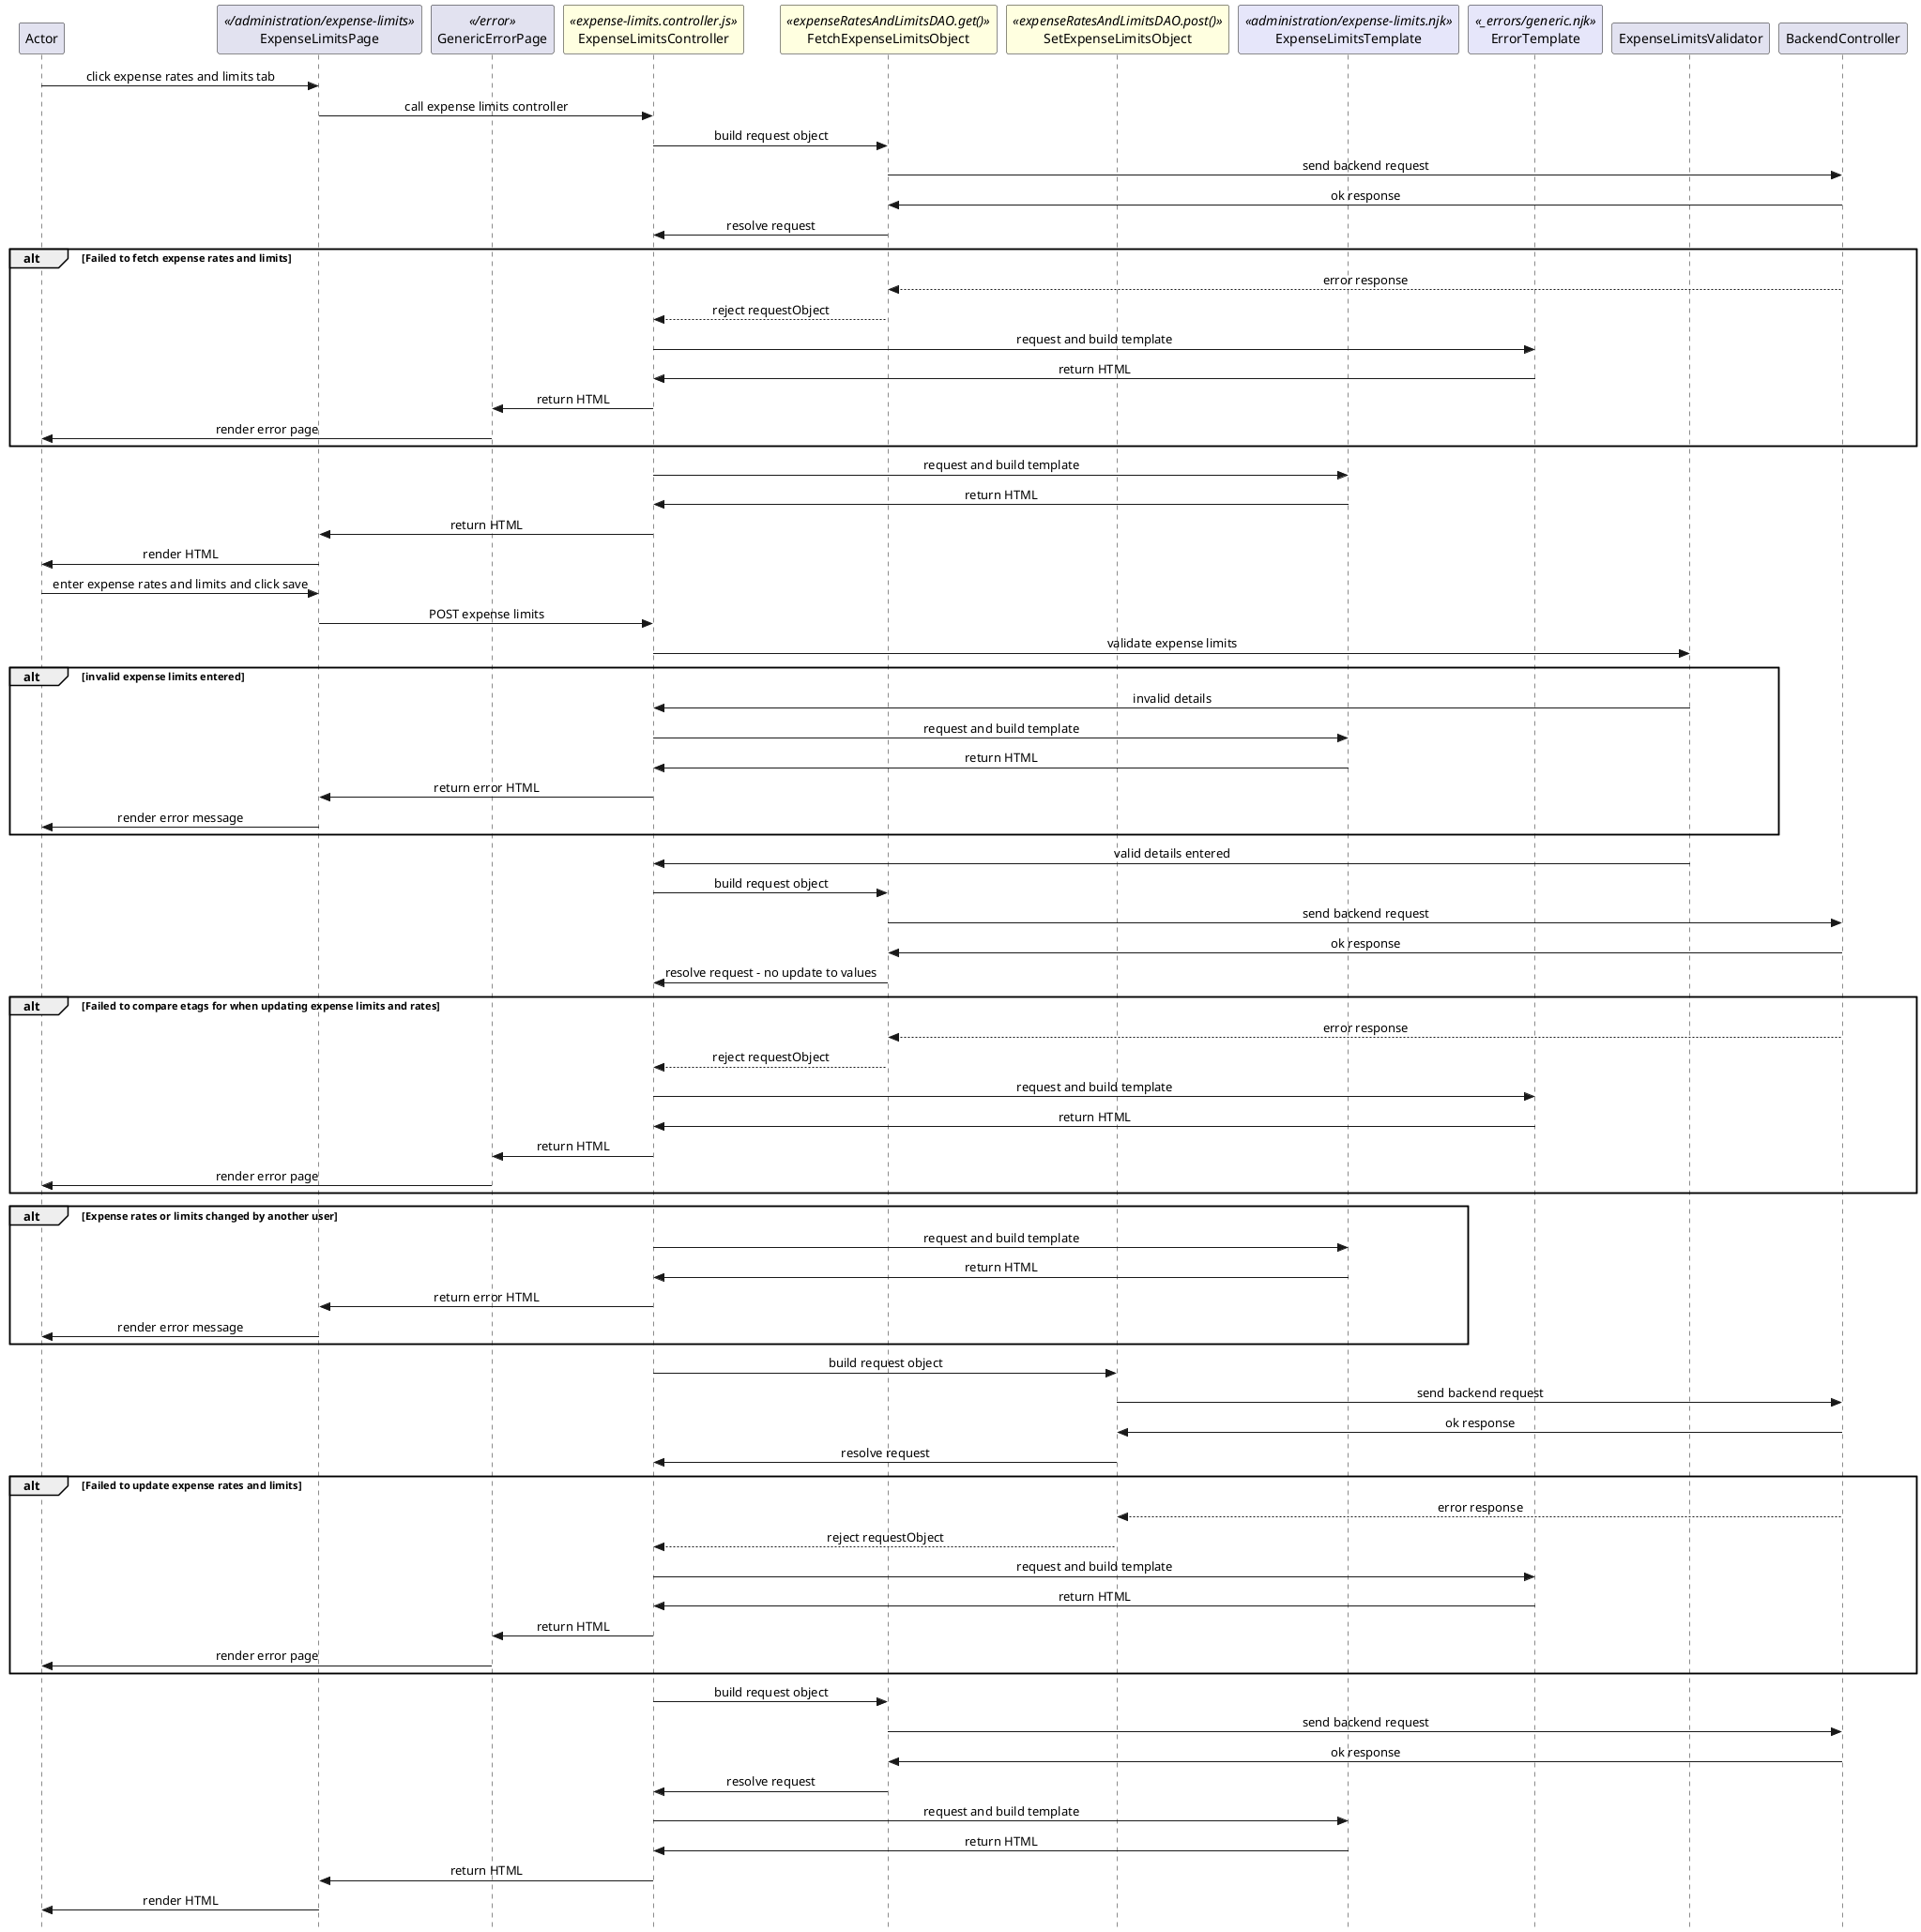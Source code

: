 @startuml update-expense-rates-and-limits

skinparam Style strictuml 
skinparam SequenceMessageAlignment center

participant Actor

''' LOCAL ROUTING
participant ExpenseLimitsPage <</administration/expense-limits>>
participant GenericErrorPage <</error>>

''' CONTROLLER AND REQUEST OBJECTS
participant ExpenseLimitsController <<expense-limits.controller.js>> #lightyellow
participant FetchExpenseLimitsObject <<expenseRatesAndLimitsDAO.get()>> #lightyellow
participant SetExpenseLimitsObject <<expenseRatesAndLimitsDAO.post()>> #lightyellow

''' TEMPLATES
participant ExpenseLimitsTemplate <<administration/expense-limits.njk>> #lavender
participant ErrorTemplate <<_errors/generic.njk>> #lavender

''' FILTERS AND VALIDATORS
participant ExpenseLimitsValidator

''' BACKEND CONTROLLER
participant BackendController

Actor -> ExpenseLimitsPage : click expense rates and limits tab
ExpenseLimitsPage -> ExpenseLimitsController : call expense limits controller
 
ExpenseLimitsController -> FetchExpenseLimitsObject : build request object
FetchExpenseLimitsObject -> BackendController : send backend request
FetchExpenseLimitsObject <- BackendController : ok response
ExpenseLimitsController <- FetchExpenseLimitsObject : resolve request

alt Failed to fetch expense rates and limits
    FetchExpenseLimitsObject <-- BackendController : error response
    ExpenseLimitsController <-- FetchExpenseLimitsObject : reject requestObject
    ExpenseLimitsController -> ErrorTemplate : request and build template
    ExpenseLimitsController <- ErrorTemplate : return HTML
    GenericErrorPage <- ExpenseLimitsController : return HTML
    Actor <- GenericErrorPage : render error page
end

ExpenseLimitsController -> ExpenseLimitsTemplate : request and build template
ExpenseLimitsController <- ExpenseLimitsTemplate : return HTML
ExpenseLimitsPage <- ExpenseLimitsController : return HTML
Actor <- ExpenseLimitsPage : render HTML

Actor -> ExpenseLimitsPage : enter expense rates and limits and click save

ExpenseLimitsPage -> ExpenseLimitsController : POST expense limits
ExpenseLimitsController -> ExpenseLimitsValidator : validate expense limits

alt invalid expense limits entered
  ExpenseLimitsController <- ExpenseLimitsValidator : invalid details
  ExpenseLimitsController -> ExpenseLimitsTemplate : request and build template
  ExpenseLimitsController <- ExpenseLimitsTemplate : return HTML
  ExpenseLimitsPage <- ExpenseLimitsController : return error HTML
  Actor <- ExpenseLimitsPage : render error message
end

ExpenseLimitsController <- ExpenseLimitsValidator : valid details entered

ExpenseLimitsController -> FetchExpenseLimitsObject : build request object
FetchExpenseLimitsObject -> BackendController : send backend request
FetchExpenseLimitsObject <- BackendController : ok response
ExpenseLimitsController <- FetchExpenseLimitsObject : resolve request - no update to values

alt Failed to compare etags for when updating expense limits and rates
    FetchExpenseLimitsObject <-- BackendController : error response
    ExpenseLimitsController <-- FetchExpenseLimitsObject : reject requestObject
    ExpenseLimitsController -> ErrorTemplate : request and build template
    ExpenseLimitsController <- ErrorTemplate : return HTML
    GenericErrorPage <- ExpenseLimitsController : return HTML
    Actor <- GenericErrorPage : render error page
end

alt Expense rates or limits changed by another user 
  ExpenseLimitsController -> ExpenseLimitsTemplate : request and build template
  ExpenseLimitsController <- ExpenseLimitsTemplate : return HTML
  ExpenseLimitsPage <- ExpenseLimitsController : return error HTML
  Actor <- ExpenseLimitsPage : render error message
end

ExpenseLimitsController -> SetExpenseLimitsObject : build request object
SetExpenseLimitsObject -> BackendController : send backend request
SetExpenseLimitsObject <- BackendController : ok response
ExpenseLimitsController <- SetExpenseLimitsObject : resolve request

alt Failed to update expense rates and limits
    SetExpenseLimitsObject <-- BackendController : error response
    ExpenseLimitsController <-- SetExpenseLimitsObject : reject requestObject
    ExpenseLimitsController -> ErrorTemplate : request and build template
    ExpenseLimitsController <- ErrorTemplate : return HTML
    GenericErrorPage <- ExpenseLimitsController : return HTML
    Actor <- GenericErrorPage : render error page
end

ExpenseLimitsController -> FetchExpenseLimitsObject : build request object
FetchExpenseLimitsObject -> BackendController : send backend request
FetchExpenseLimitsObject <- BackendController : ok response
ExpenseLimitsController <- FetchExpenseLimitsObject : resolve request
ExpenseLimitsController -> ExpenseLimitsTemplate : request and build template
ExpenseLimitsController <- ExpenseLimitsTemplate : return HTML
ExpenseLimitsPage <- ExpenseLimitsController : return HTML
Actor <- ExpenseLimitsPage : render HTML
